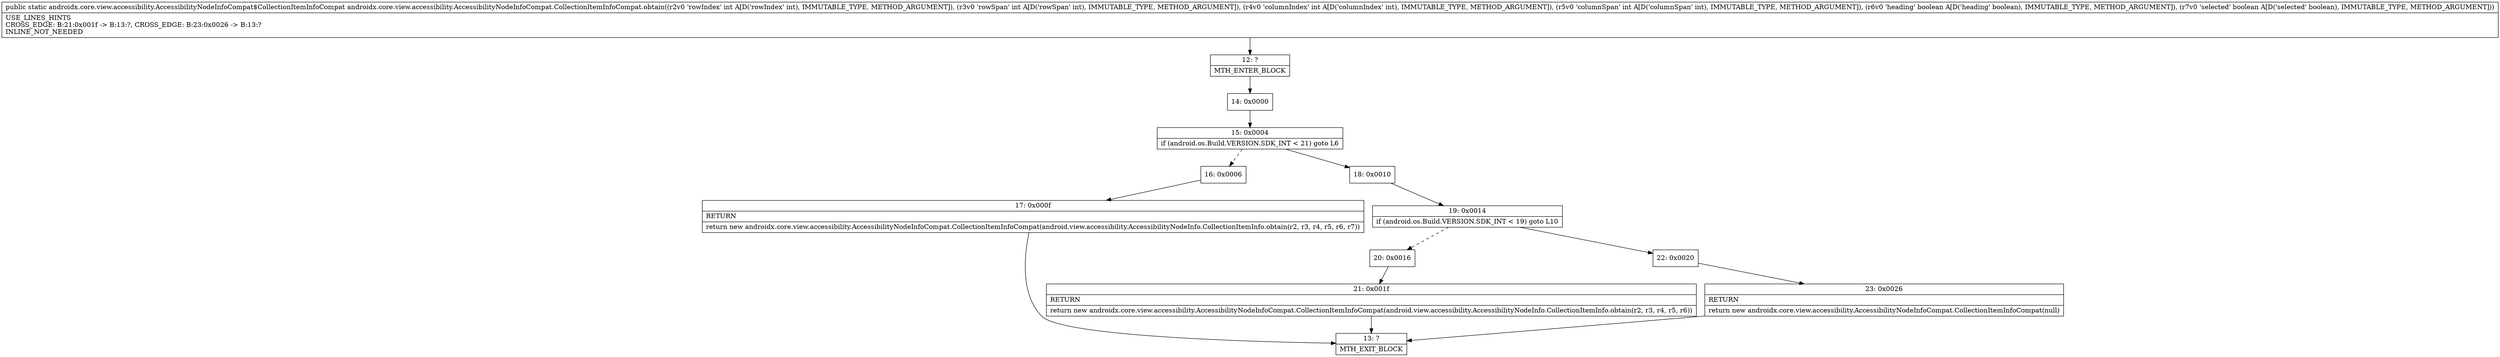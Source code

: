 digraph "CFG forandroidx.core.view.accessibility.AccessibilityNodeInfoCompat.CollectionItemInfoCompat.obtain(IIIIZZ)Landroidx\/core\/view\/accessibility\/AccessibilityNodeInfoCompat$CollectionItemInfoCompat;" {
Node_12 [shape=record,label="{12\:\ ?|MTH_ENTER_BLOCK\l}"];
Node_14 [shape=record,label="{14\:\ 0x0000}"];
Node_15 [shape=record,label="{15\:\ 0x0004|if (android.os.Build.VERSION.SDK_INT \< 21) goto L6\l}"];
Node_16 [shape=record,label="{16\:\ 0x0006}"];
Node_17 [shape=record,label="{17\:\ 0x000f|RETURN\l|return new androidx.core.view.accessibility.AccessibilityNodeInfoCompat.CollectionItemInfoCompat(android.view.accessibility.AccessibilityNodeInfo.CollectionItemInfo.obtain(r2, r3, r4, r5, r6, r7))\l}"];
Node_13 [shape=record,label="{13\:\ ?|MTH_EXIT_BLOCK\l}"];
Node_18 [shape=record,label="{18\:\ 0x0010}"];
Node_19 [shape=record,label="{19\:\ 0x0014|if (android.os.Build.VERSION.SDK_INT \< 19) goto L10\l}"];
Node_20 [shape=record,label="{20\:\ 0x0016}"];
Node_21 [shape=record,label="{21\:\ 0x001f|RETURN\l|return new androidx.core.view.accessibility.AccessibilityNodeInfoCompat.CollectionItemInfoCompat(android.view.accessibility.AccessibilityNodeInfo.CollectionItemInfo.obtain(r2, r3, r4, r5, r6))\l}"];
Node_22 [shape=record,label="{22\:\ 0x0020}"];
Node_23 [shape=record,label="{23\:\ 0x0026|RETURN\l|return new androidx.core.view.accessibility.AccessibilityNodeInfoCompat.CollectionItemInfoCompat(null)\l}"];
MethodNode[shape=record,label="{public static androidx.core.view.accessibility.AccessibilityNodeInfoCompat$CollectionItemInfoCompat androidx.core.view.accessibility.AccessibilityNodeInfoCompat.CollectionItemInfoCompat.obtain((r2v0 'rowIndex' int A[D('rowIndex' int), IMMUTABLE_TYPE, METHOD_ARGUMENT]), (r3v0 'rowSpan' int A[D('rowSpan' int), IMMUTABLE_TYPE, METHOD_ARGUMENT]), (r4v0 'columnIndex' int A[D('columnIndex' int), IMMUTABLE_TYPE, METHOD_ARGUMENT]), (r5v0 'columnSpan' int A[D('columnSpan' int), IMMUTABLE_TYPE, METHOD_ARGUMENT]), (r6v0 'heading' boolean A[D('heading' boolean), IMMUTABLE_TYPE, METHOD_ARGUMENT]), (r7v0 'selected' boolean A[D('selected' boolean), IMMUTABLE_TYPE, METHOD_ARGUMENT]))  | USE_LINES_HINTS\lCROSS_EDGE: B:21:0x001f \-\> B:13:?, CROSS_EDGE: B:23:0x0026 \-\> B:13:?\lINLINE_NOT_NEEDED\l}"];
MethodNode -> Node_12;Node_12 -> Node_14;
Node_14 -> Node_15;
Node_15 -> Node_16[style=dashed];
Node_15 -> Node_18;
Node_16 -> Node_17;
Node_17 -> Node_13;
Node_18 -> Node_19;
Node_19 -> Node_20[style=dashed];
Node_19 -> Node_22;
Node_20 -> Node_21;
Node_21 -> Node_13;
Node_22 -> Node_23;
Node_23 -> Node_13;
}


